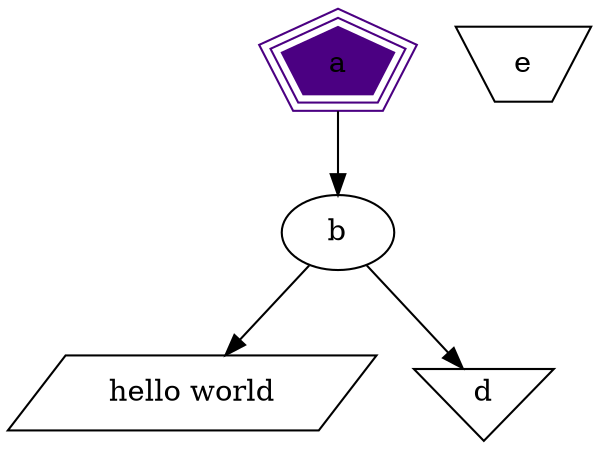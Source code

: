 digraph G {
	a -> b -> c;
	b -> d;
	a [shape=polygon,sides=5,peripheries=3,color=indigo,style=filled];
	c [shape=polygon,sides=4,skew=.4,label="hello world"];
	d [shape=invtriangle];
	e [shape=polygon,sides=4,distortion=.7];
}
